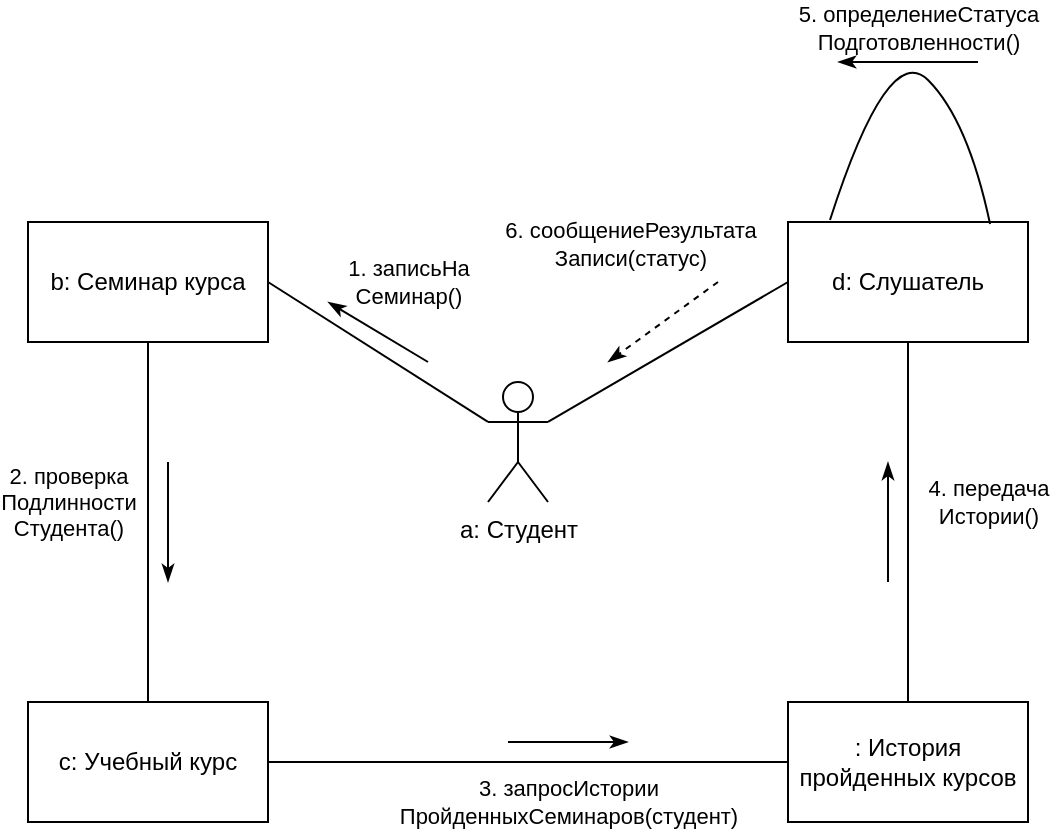 <mxfile version="26.1.1">
  <diagram name="Страница — 1" id="9jXeT3dvLRBq5KxPHS3_">
    <mxGraphModel dx="1506" dy="965" grid="1" gridSize="10" guides="1" tooltips="1" connect="1" arrows="1" fold="1" page="1" pageScale="1" pageWidth="1100" pageHeight="850" math="0" shadow="0">
      <root>
        <mxCell id="0" />
        <mxCell id="1" parent="0" />
        <mxCell id="Exe_L5LcA4VAhJab5YQy-2" value="a: Студент" style="shape=umlActor;verticalLabelPosition=bottom;verticalAlign=top;html=1;outlineConnect=0;" parent="1" vertex="1">
          <mxGeometry x="520" y="370" width="30" height="60" as="geometry" />
        </mxCell>
        <mxCell id="Exe_L5LcA4VAhJab5YQy-3" value="b: Семинар курса" style="rounded=0;whiteSpace=wrap;html=1;" parent="1" vertex="1">
          <mxGeometry x="290" y="290" width="120" height="60" as="geometry" />
        </mxCell>
        <mxCell id="Exe_L5LcA4VAhJab5YQy-4" value="c: Учебный курс" style="rounded=0;whiteSpace=wrap;html=1;" parent="1" vertex="1">
          <mxGeometry x="290" y="530" width="120" height="60" as="geometry" />
        </mxCell>
        <mxCell id="Exe_L5LcA4VAhJab5YQy-5" value="d: Слушатель" style="rounded=0;whiteSpace=wrap;html=1;" parent="1" vertex="1">
          <mxGeometry x="670" y="290" width="120" height="60" as="geometry" />
        </mxCell>
        <mxCell id="Exe_L5LcA4VAhJab5YQy-6" value=": История пройденных курсов" style="rounded=0;whiteSpace=wrap;html=1;" parent="1" vertex="1">
          <mxGeometry x="670" y="530" width="120" height="60" as="geometry" />
        </mxCell>
        <mxCell id="Exe_L5LcA4VAhJab5YQy-9" value="" style="curved=1;endArrow=none;html=1;rounded=0;exitX=0.842;exitY=0.017;exitDx=0;exitDy=0;exitPerimeter=0;entryX=0.175;entryY=-0.017;entryDx=0;entryDy=0;entryPerimeter=0;startFill=0;" parent="1" source="Exe_L5LcA4VAhJab5YQy-5" target="Exe_L5LcA4VAhJab5YQy-5" edge="1">
          <mxGeometry width="50" height="50" relative="1" as="geometry">
            <mxPoint x="772" y="280.98" as="sourcePoint" />
            <mxPoint x="688" y="280.98" as="targetPoint" />
            <Array as="points">
              <mxPoint x="760" y="239" />
              <mxPoint x="720" y="199" />
            </Array>
          </mxGeometry>
        </mxCell>
        <mxCell id="Exe_L5LcA4VAhJab5YQy-11" value="&lt;div&gt;5. определениеСтатуса&lt;/div&gt;&lt;div&gt;Подготовленности()&lt;/div&gt;" style="edgeLabel;html=1;align=center;verticalAlign=middle;resizable=0;points=[];" parent="Exe_L5LcA4VAhJab5YQy-9" vertex="1" connectable="0">
          <mxGeometry x="-0.191" y="6" relative="1" as="geometry">
            <mxPoint y="-30" as="offset" />
          </mxGeometry>
        </mxCell>
        <mxCell id="Exe_L5LcA4VAhJab5YQy-12" value="" style="endArrow=classicThin;html=1;rounded=0;endFill=1;" parent="1" edge="1">
          <mxGeometry width="50" height="50" relative="1" as="geometry">
            <mxPoint x="765" y="210" as="sourcePoint" />
            <mxPoint x="695" y="210" as="targetPoint" />
          </mxGeometry>
        </mxCell>
        <mxCell id="Exe_L5LcA4VAhJab5YQy-13" value="" style="endArrow=none;html=1;rounded=0;entryX=0;entryY=0.333;entryDx=0;entryDy=0;entryPerimeter=0;exitX=1;exitY=0.5;exitDx=0;exitDy=0;" parent="1" source="Exe_L5LcA4VAhJab5YQy-3" target="Exe_L5LcA4VAhJab5YQy-2" edge="1">
          <mxGeometry width="50" height="50" relative="1" as="geometry">
            <mxPoint x="510" y="520" as="sourcePoint" />
            <mxPoint x="560" y="470" as="targetPoint" />
          </mxGeometry>
        </mxCell>
        <mxCell id="Exe_L5LcA4VAhJab5YQy-14" value="" style="endArrow=classicThin;html=1;rounded=0;endFill=1;" parent="1" edge="1">
          <mxGeometry width="50" height="50" relative="1" as="geometry">
            <mxPoint x="490" y="360" as="sourcePoint" />
            <mxPoint x="440" y="330" as="targetPoint" />
          </mxGeometry>
        </mxCell>
        <mxCell id="AKE7zTqDp7WzXp7mgs42-1" value="&lt;div&gt;1. записьНа&lt;/div&gt;&lt;div&gt;Семинар()&lt;/div&gt;" style="edgeLabel;html=1;align=center;verticalAlign=middle;resizable=0;points=[];" vertex="1" connectable="0" parent="Exe_L5LcA4VAhJab5YQy-14">
          <mxGeometry x="-0.047" relative="1" as="geometry">
            <mxPoint x="14" y="-26" as="offset" />
          </mxGeometry>
        </mxCell>
        <mxCell id="Exe_L5LcA4VAhJab5YQy-15" value="" style="endArrow=none;html=1;rounded=0;entryX=1;entryY=0.333;entryDx=0;entryDy=0;entryPerimeter=0;exitX=0;exitY=0.5;exitDx=0;exitDy=0;" parent="1" source="Exe_L5LcA4VAhJab5YQy-5" target="Exe_L5LcA4VAhJab5YQy-2" edge="1">
          <mxGeometry width="50" height="50" relative="1" as="geometry">
            <mxPoint x="420" y="330" as="sourcePoint" />
            <mxPoint x="530" y="400" as="targetPoint" />
          </mxGeometry>
        </mxCell>
        <mxCell id="Exe_L5LcA4VAhJab5YQy-16" value="" style="endArrow=classicThin;html=1;rounded=0;endFill=1;dashed=1;" parent="1" edge="1">
          <mxGeometry width="50" height="50" relative="1" as="geometry">
            <mxPoint x="635" y="320" as="sourcePoint" />
            <mxPoint x="580" y="360" as="targetPoint" />
          </mxGeometry>
        </mxCell>
        <mxCell id="AKE7zTqDp7WzXp7mgs42-2" value="&lt;div&gt;6. сообщениеРезультата&lt;/div&gt;&lt;div&gt;Записи(статус)&lt;/div&gt;" style="edgeLabel;html=1;align=center;verticalAlign=middle;resizable=0;points=[];" vertex="1" connectable="0" parent="Exe_L5LcA4VAhJab5YQy-16">
          <mxGeometry x="0.206" y="-1" relative="1" as="geometry">
            <mxPoint x="-11" y="-43" as="offset" />
          </mxGeometry>
        </mxCell>
        <mxCell id="Exe_L5LcA4VAhJab5YQy-17" value="" style="endArrow=none;html=1;rounded=0;entryX=0.5;entryY=0;entryDx=0;entryDy=0;exitX=0.5;exitY=1;exitDx=0;exitDy=0;" parent="1" source="Exe_L5LcA4VAhJab5YQy-5" target="Exe_L5LcA4VAhJab5YQy-6" edge="1">
          <mxGeometry width="50" height="50" relative="1" as="geometry">
            <mxPoint x="680" y="320" as="sourcePoint" />
            <mxPoint x="560" y="400" as="targetPoint" />
          </mxGeometry>
        </mxCell>
        <mxCell id="Exe_L5LcA4VAhJab5YQy-18" value="" style="endArrow=classicThin;html=1;rounded=0;endFill=1;" parent="1" edge="1">
          <mxGeometry width="50" height="50" relative="1" as="geometry">
            <mxPoint x="720" y="470" as="sourcePoint" />
            <mxPoint x="720" y="410" as="targetPoint" />
          </mxGeometry>
        </mxCell>
        <mxCell id="AKE7zTqDp7WzXp7mgs42-3" value="&lt;div&gt;4. передача&lt;/div&gt;&lt;div&gt;Истории()&lt;/div&gt;" style="edgeLabel;html=1;align=center;verticalAlign=middle;resizable=0;points=[];" vertex="1" connectable="0" parent="Exe_L5LcA4VAhJab5YQy-18">
          <mxGeometry x="0.433" relative="1" as="geometry">
            <mxPoint x="50" y="3" as="offset" />
          </mxGeometry>
        </mxCell>
        <mxCell id="Exe_L5LcA4VAhJab5YQy-19" value="" style="endArrow=none;html=1;rounded=0;entryX=1;entryY=0.5;entryDx=0;entryDy=0;exitX=0;exitY=0.5;exitDx=0;exitDy=0;" parent="1" source="Exe_L5LcA4VAhJab5YQy-6" target="Exe_L5LcA4VAhJab5YQy-4" edge="1">
          <mxGeometry width="50" height="50" relative="1" as="geometry">
            <mxPoint x="740" y="350" as="sourcePoint" />
            <mxPoint x="740" y="540" as="targetPoint" />
          </mxGeometry>
        </mxCell>
        <mxCell id="Exe_L5LcA4VAhJab5YQy-20" value="" style="endArrow=classicThin;html=1;rounded=0;endFill=1;" parent="1" edge="1">
          <mxGeometry width="50" height="50" relative="1" as="geometry">
            <mxPoint x="530" y="550" as="sourcePoint" />
            <mxPoint x="590" y="550" as="targetPoint" />
          </mxGeometry>
        </mxCell>
        <mxCell id="AKE7zTqDp7WzXp7mgs42-5" value="&lt;div&gt;3. запросИстории&lt;/div&gt;&lt;div&gt;ПройденныхСеминаров(студент)&lt;/div&gt;" style="edgeLabel;html=1;align=center;verticalAlign=middle;resizable=0;points=[];" vertex="1" connectable="0" parent="Exe_L5LcA4VAhJab5YQy-20">
          <mxGeometry x="-0.4" y="-2" relative="1" as="geometry">
            <mxPoint x="12" y="28" as="offset" />
          </mxGeometry>
        </mxCell>
        <mxCell id="Exe_L5LcA4VAhJab5YQy-21" value="" style="endArrow=none;html=1;rounded=0;entryX=0.5;entryY=0;entryDx=0;entryDy=0;exitX=0.5;exitY=1;exitDx=0;exitDy=0;" parent="1" source="Exe_L5LcA4VAhJab5YQy-3" target="Exe_L5LcA4VAhJab5YQy-4" edge="1">
          <mxGeometry width="50" height="50" relative="1" as="geometry">
            <mxPoint x="740" y="350" as="sourcePoint" />
            <mxPoint x="740" y="540" as="targetPoint" />
          </mxGeometry>
        </mxCell>
        <mxCell id="Exe_L5LcA4VAhJab5YQy-22" value="" style="endArrow=classicThin;html=1;rounded=0;endFill=1;" parent="1" edge="1">
          <mxGeometry width="50" height="50" relative="1" as="geometry">
            <mxPoint x="360" y="410" as="sourcePoint" />
            <mxPoint x="360" y="470" as="targetPoint" />
          </mxGeometry>
        </mxCell>
        <mxCell id="AKE7zTqDp7WzXp7mgs42-4" value="&lt;div&gt;2. проверка&lt;/div&gt;&lt;div&gt;Подлинности&lt;/div&gt;&lt;div&gt;Студента()&lt;/div&gt;" style="edgeLabel;html=1;align=center;verticalAlign=middle;resizable=0;points=[];" vertex="1" connectable="0" parent="Exe_L5LcA4VAhJab5YQy-22">
          <mxGeometry x="-0.333" y="-2" relative="1" as="geometry">
            <mxPoint x="-48" as="offset" />
          </mxGeometry>
        </mxCell>
      </root>
    </mxGraphModel>
  </diagram>
</mxfile>
